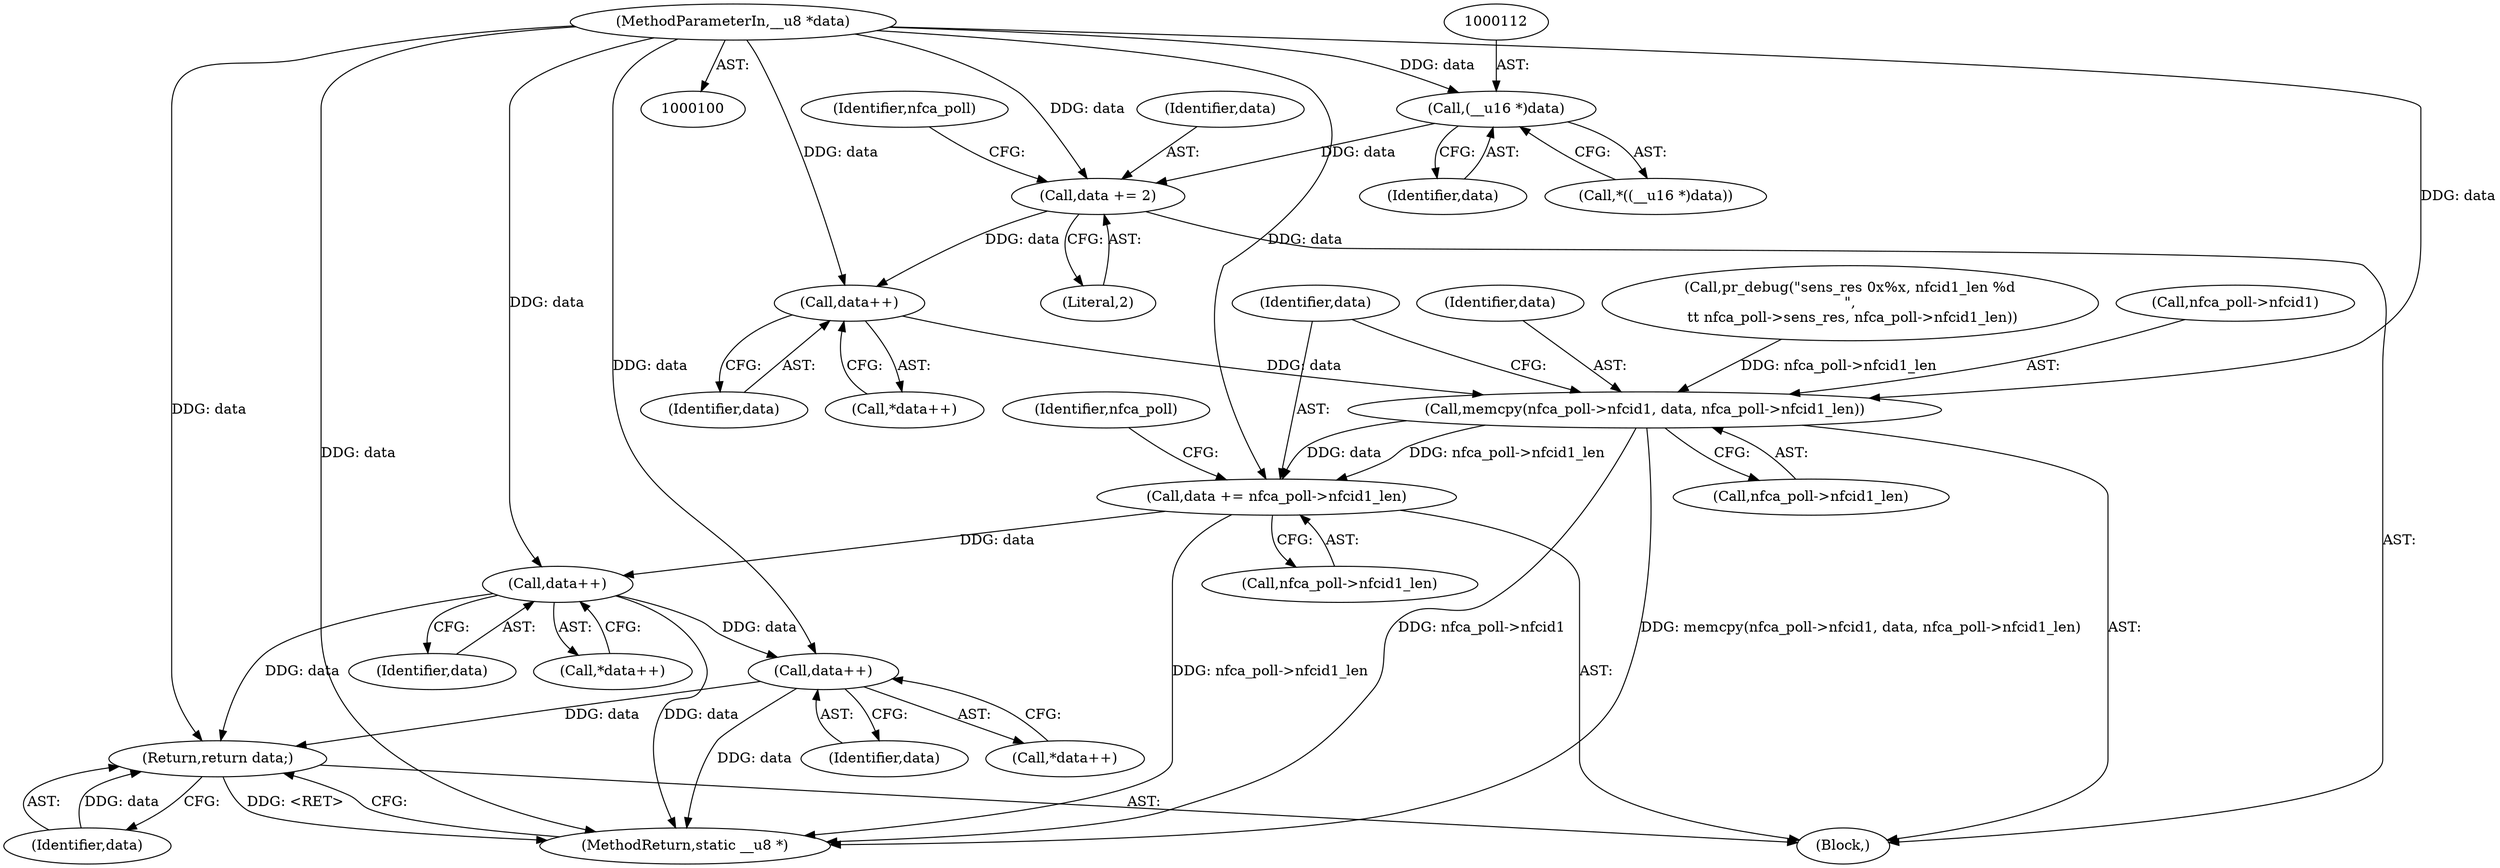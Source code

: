 digraph "0_linux_67de956ff5dc1d4f321e16cfbd63f5be3b691b43_0@pointer" {
"1000114" [label="(Call,data += 2)"];
"1000111" [label="(Call,(__u16 *)data)"];
"1000103" [label="(MethodParameterIn,__u8 *data)"];
"1000124" [label="(Call,data++)"];
"1000135" [label="(Call,memcpy(nfca_poll->nfcid1, data, nfca_poll->nfcid1_len))"];
"1000143" [label="(Call,data += nfca_poll->nfcid1_len)"];
"1000153" [label="(Call,data++)"];
"1000166" [label="(Call,data++)"];
"1000176" [label="(Return,return data;)"];
"1000104" [label="(Block,)"];
"1000153" [label="(Call,data++)"];
"1000110" [label="(Call,*((__u16 *)data))"];
"1000124" [label="(Call,data++)"];
"1000114" [label="(Call,data += 2)"];
"1000113" [label="(Identifier,data)"];
"1000178" [label="(MethodReturn,static __u8 *)"];
"1000145" [label="(Call,nfca_poll->nfcid1_len)"];
"1000177" [label="(Identifier,data)"];
"1000103" [label="(MethodParameterIn,__u8 *data)"];
"1000115" [label="(Identifier,data)"];
"1000140" [label="(Call,nfca_poll->nfcid1_len)"];
"1000116" [label="(Literal,2)"];
"1000176" [label="(Return,return data;)"];
"1000135" [label="(Call,memcpy(nfca_poll->nfcid1, data, nfca_poll->nfcid1_len))"];
"1000150" [label="(Identifier,nfca_poll)"];
"1000111" [label="(Call,(__u16 *)data)"];
"1000136" [label="(Call,nfca_poll->nfcid1)"];
"1000119" [label="(Identifier,nfca_poll)"];
"1000144" [label="(Identifier,data)"];
"1000139" [label="(Identifier,data)"];
"1000127" [label="(Call,pr_debug(\"sens_res 0x%x, nfcid1_len %d\n\",\n \t\t nfca_poll->sens_res, nfca_poll->nfcid1_len))"];
"1000154" [label="(Identifier,data)"];
"1000123" [label="(Call,*data++)"];
"1000166" [label="(Call,data++)"];
"1000152" [label="(Call,*data++)"];
"1000165" [label="(Call,*data++)"];
"1000143" [label="(Call,data += nfca_poll->nfcid1_len)"];
"1000125" [label="(Identifier,data)"];
"1000167" [label="(Identifier,data)"];
"1000114" -> "1000104"  [label="AST: "];
"1000114" -> "1000116"  [label="CFG: "];
"1000115" -> "1000114"  [label="AST: "];
"1000116" -> "1000114"  [label="AST: "];
"1000119" -> "1000114"  [label="CFG: "];
"1000111" -> "1000114"  [label="DDG: data"];
"1000103" -> "1000114"  [label="DDG: data"];
"1000114" -> "1000124"  [label="DDG: data"];
"1000111" -> "1000110"  [label="AST: "];
"1000111" -> "1000113"  [label="CFG: "];
"1000112" -> "1000111"  [label="AST: "];
"1000113" -> "1000111"  [label="AST: "];
"1000110" -> "1000111"  [label="CFG: "];
"1000103" -> "1000111"  [label="DDG: data"];
"1000103" -> "1000100"  [label="AST: "];
"1000103" -> "1000178"  [label="DDG: data"];
"1000103" -> "1000124"  [label="DDG: data"];
"1000103" -> "1000135"  [label="DDG: data"];
"1000103" -> "1000143"  [label="DDG: data"];
"1000103" -> "1000153"  [label="DDG: data"];
"1000103" -> "1000166"  [label="DDG: data"];
"1000103" -> "1000176"  [label="DDG: data"];
"1000124" -> "1000123"  [label="AST: "];
"1000124" -> "1000125"  [label="CFG: "];
"1000125" -> "1000124"  [label="AST: "];
"1000123" -> "1000124"  [label="CFG: "];
"1000124" -> "1000135"  [label="DDG: data"];
"1000135" -> "1000104"  [label="AST: "];
"1000135" -> "1000140"  [label="CFG: "];
"1000136" -> "1000135"  [label="AST: "];
"1000139" -> "1000135"  [label="AST: "];
"1000140" -> "1000135"  [label="AST: "];
"1000144" -> "1000135"  [label="CFG: "];
"1000135" -> "1000178"  [label="DDG: memcpy(nfca_poll->nfcid1, data, nfca_poll->nfcid1_len)"];
"1000135" -> "1000178"  [label="DDG: nfca_poll->nfcid1"];
"1000127" -> "1000135"  [label="DDG: nfca_poll->nfcid1_len"];
"1000135" -> "1000143"  [label="DDG: nfca_poll->nfcid1_len"];
"1000135" -> "1000143"  [label="DDG: data"];
"1000143" -> "1000104"  [label="AST: "];
"1000143" -> "1000145"  [label="CFG: "];
"1000144" -> "1000143"  [label="AST: "];
"1000145" -> "1000143"  [label="AST: "];
"1000150" -> "1000143"  [label="CFG: "];
"1000143" -> "1000178"  [label="DDG: nfca_poll->nfcid1_len"];
"1000143" -> "1000153"  [label="DDG: data"];
"1000153" -> "1000152"  [label="AST: "];
"1000153" -> "1000154"  [label="CFG: "];
"1000154" -> "1000153"  [label="AST: "];
"1000152" -> "1000153"  [label="CFG: "];
"1000153" -> "1000178"  [label="DDG: data"];
"1000153" -> "1000166"  [label="DDG: data"];
"1000153" -> "1000176"  [label="DDG: data"];
"1000166" -> "1000165"  [label="AST: "];
"1000166" -> "1000167"  [label="CFG: "];
"1000167" -> "1000166"  [label="AST: "];
"1000165" -> "1000166"  [label="CFG: "];
"1000166" -> "1000178"  [label="DDG: data"];
"1000166" -> "1000176"  [label="DDG: data"];
"1000176" -> "1000104"  [label="AST: "];
"1000176" -> "1000177"  [label="CFG: "];
"1000177" -> "1000176"  [label="AST: "];
"1000178" -> "1000176"  [label="CFG: "];
"1000176" -> "1000178"  [label="DDG: <RET>"];
"1000177" -> "1000176"  [label="DDG: data"];
}
